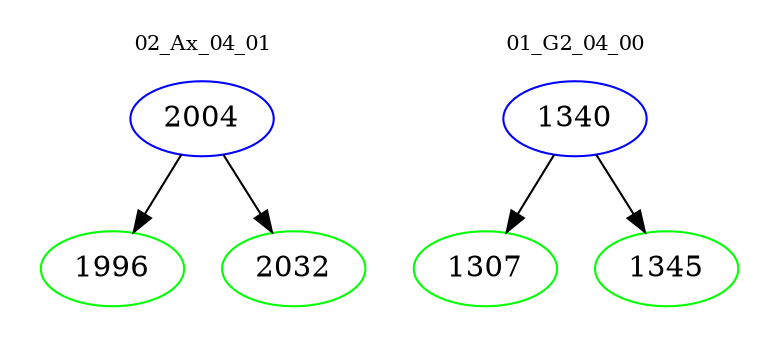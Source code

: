 digraph{
subgraph cluster_0 {
color = white
label = "02_Ax_04_01";
fontsize=10;
T0_2004 [label="2004", color="blue"]
T0_2004 -> T0_1996 [color="black"]
T0_1996 [label="1996", color="green"]
T0_2004 -> T0_2032 [color="black"]
T0_2032 [label="2032", color="green"]
}
subgraph cluster_1 {
color = white
label = "01_G2_04_00";
fontsize=10;
T1_1340 [label="1340", color="blue"]
T1_1340 -> T1_1307 [color="black"]
T1_1307 [label="1307", color="green"]
T1_1340 -> T1_1345 [color="black"]
T1_1345 [label="1345", color="green"]
}
}
